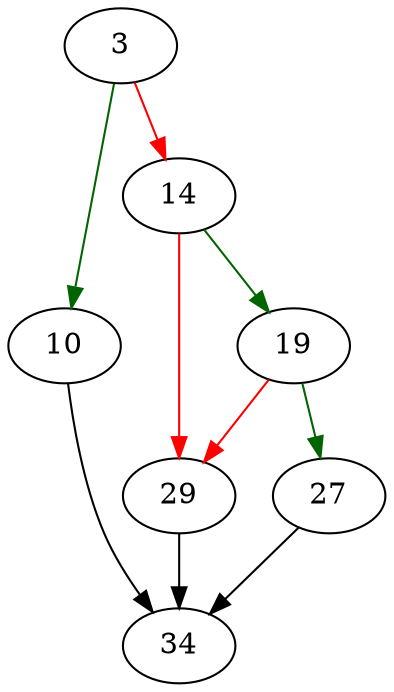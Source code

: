 strict digraph "sqlite3DbRealloc" {
	// Node definitions.
	3 [entry=true];
	10;
	14;
	34;
	19;
	29;
	27;

	// Edge definitions.
	3 -> 10 [
		color=darkgreen
		cond=true
	];
	3 -> 14 [
		color=red
		cond=false
	];
	10 -> 34;
	14 -> 19 [
		color=darkgreen
		cond=true
	];
	14 -> 29 [
		color=red
		cond=false
	];
	19 -> 29 [
		color=red
		cond=false
	];
	19 -> 27 [
		color=darkgreen
		cond=true
	];
	29 -> 34;
	27 -> 34;
}